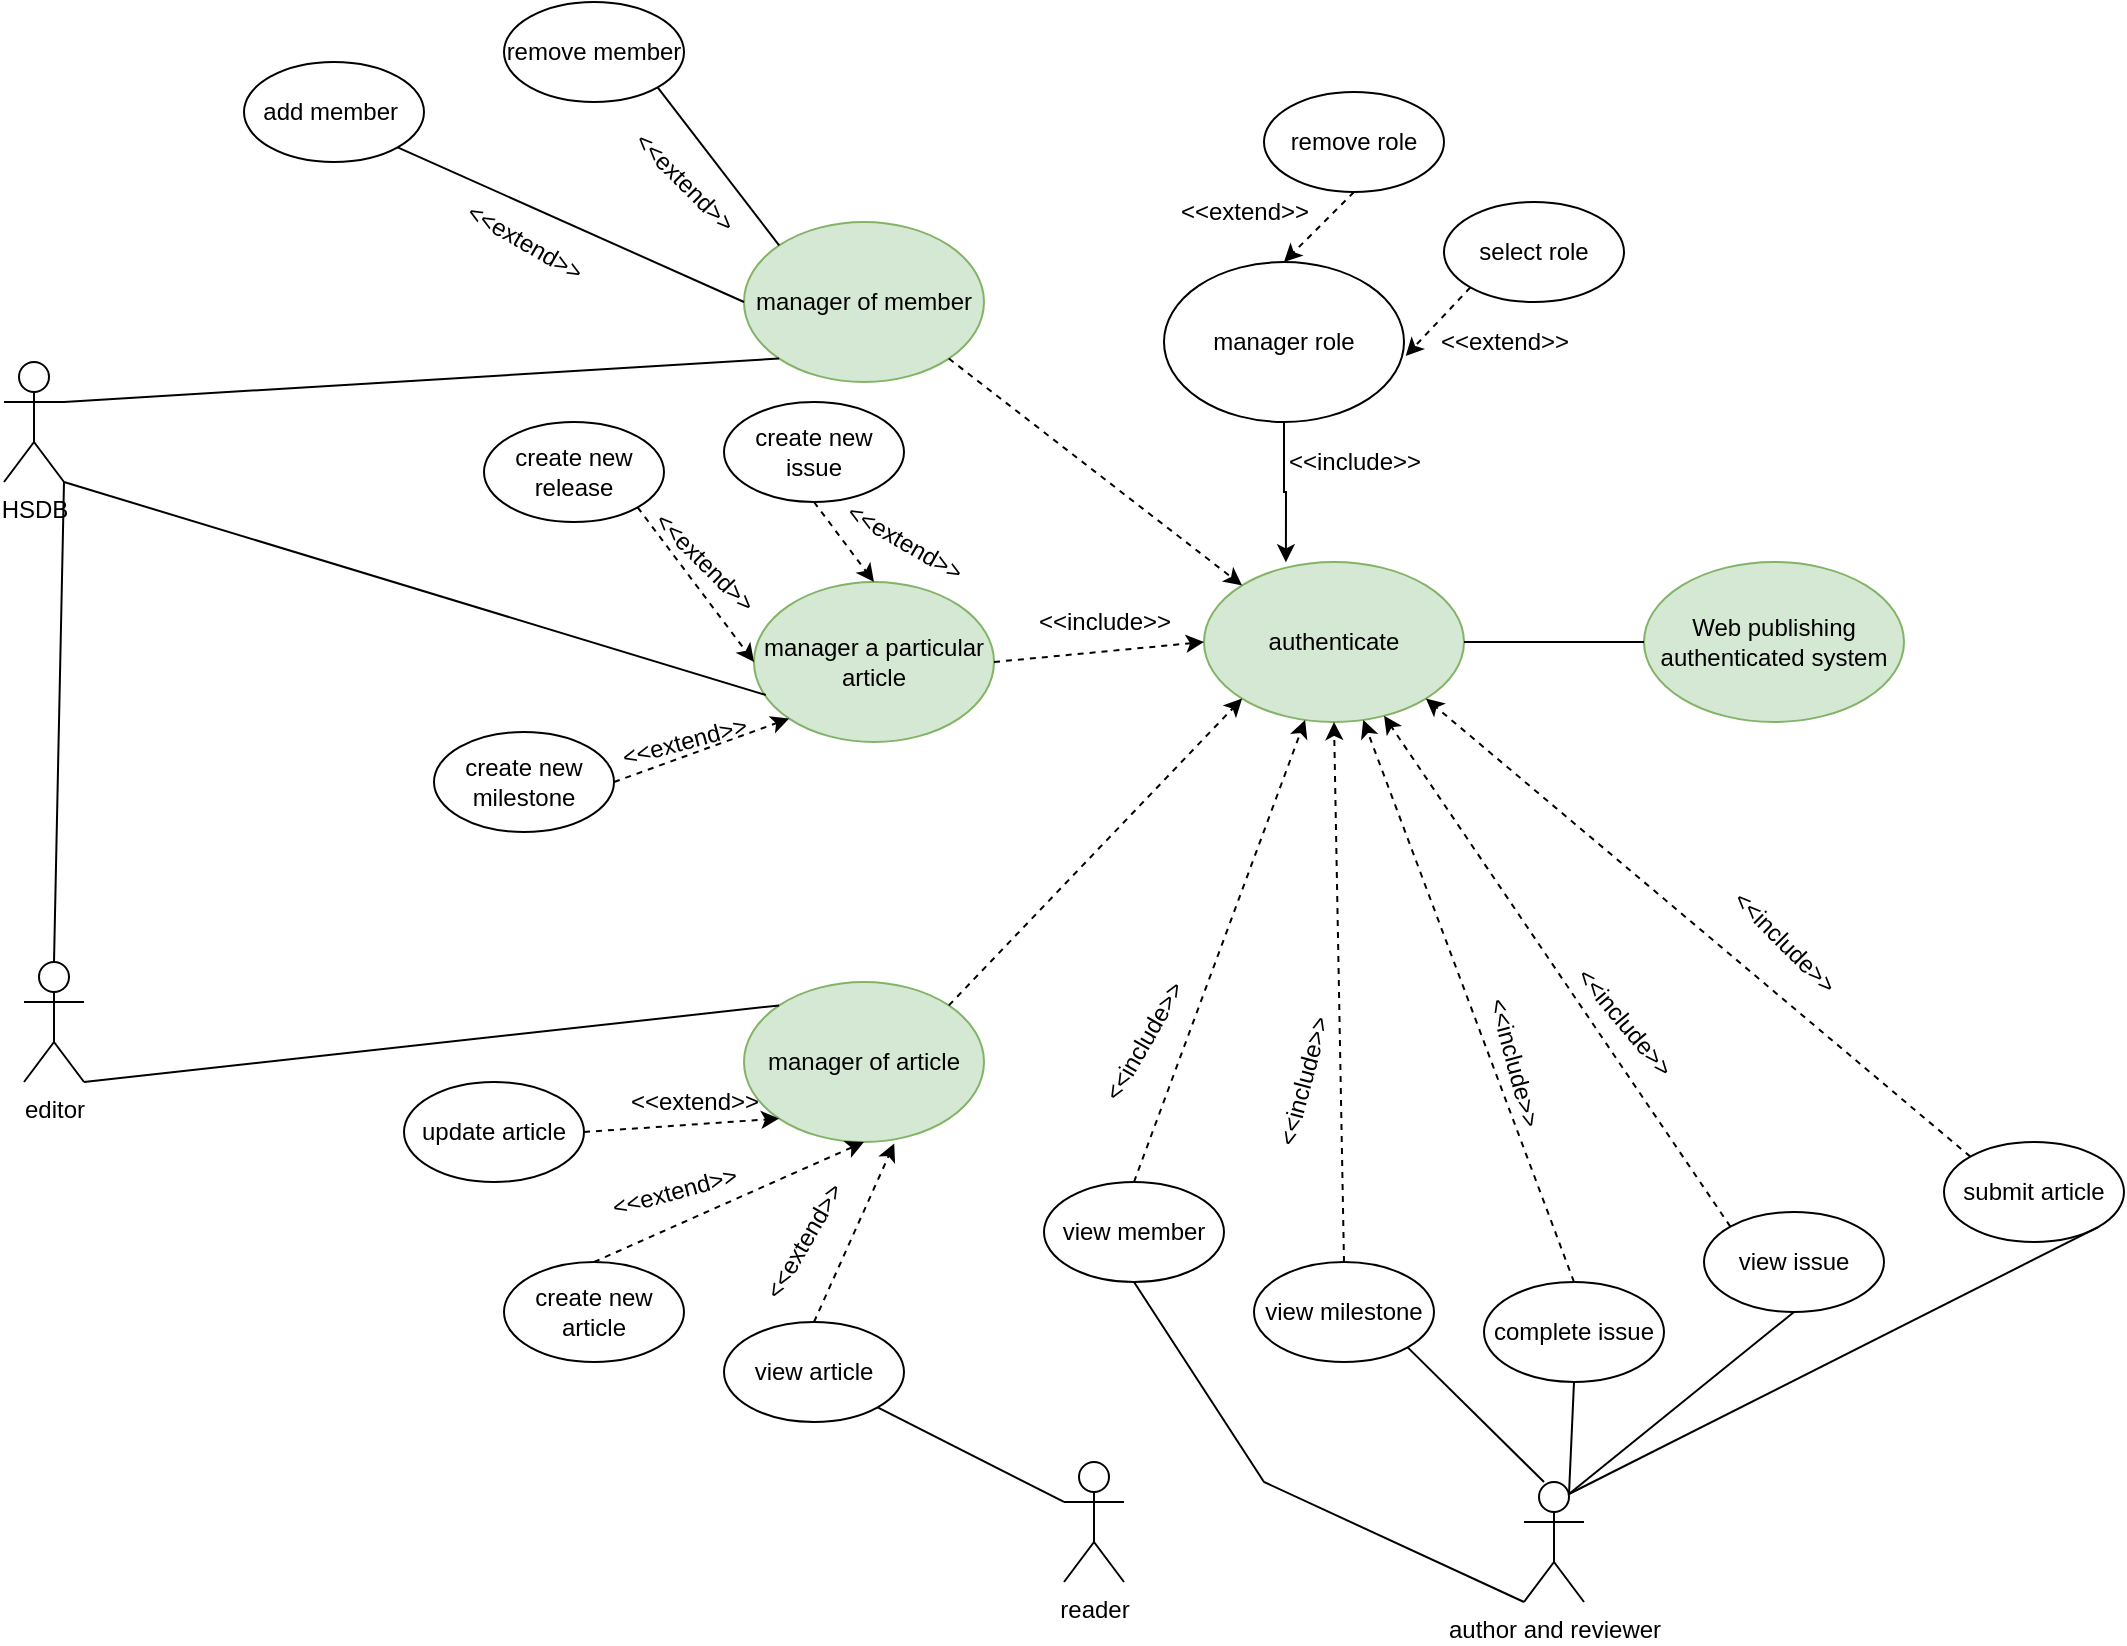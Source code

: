 <mxfile version="16.4.7" type="github">
  <diagram id="RRJbztCQPEPihStisISK" name="Page-1">
    <mxGraphModel dx="1497" dy="1663" grid="1" gridSize="10" guides="1" tooltips="1" connect="1" arrows="1" fold="1" page="1" pageScale="1" pageWidth="1169" pageHeight="827" math="0" shadow="0">
      <root>
        <mxCell id="0" />
        <mxCell id="1" parent="0" />
        <mxCell id="45sW45CUn1RWTs3-UtLl-21" value="authenticate" style="ellipse;whiteSpace=wrap;html=1;fillColor=#d5e8d4;strokeColor=#82b366;" vertex="1" parent="1">
          <mxGeometry x="640" y="260" width="130" height="80" as="geometry" />
        </mxCell>
        <mxCell id="45sW45CUn1RWTs3-UtLl-22" value="manager of member" style="ellipse;whiteSpace=wrap;html=1;fillColor=#d5e8d4;strokeColor=#82b366;" vertex="1" parent="1">
          <mxGeometry x="410" y="90" width="120" height="80" as="geometry" />
        </mxCell>
        <mxCell id="45sW45CUn1RWTs3-UtLl-23" value="manager a particular&lt;br&gt;article" style="ellipse;whiteSpace=wrap;html=1;fillColor=#d5e8d4;strokeColor=#82b366;" vertex="1" parent="1">
          <mxGeometry x="415" y="270" width="120" height="80" as="geometry" />
        </mxCell>
        <mxCell id="45sW45CUn1RWTs3-UtLl-24" value="manager of article" style="ellipse;whiteSpace=wrap;html=1;fillColor=#d5e8d4;strokeColor=#82b366;" vertex="1" parent="1">
          <mxGeometry x="410" y="470" width="120" height="80" as="geometry" />
        </mxCell>
        <mxCell id="45sW45CUn1RWTs3-UtLl-25" value="Web publishing authenticated system" style="ellipse;whiteSpace=wrap;html=1;fillColor=#d5e8d4;strokeColor=#82b366;" vertex="1" parent="1">
          <mxGeometry x="860" y="260" width="130" height="80" as="geometry" />
        </mxCell>
        <mxCell id="45sW45CUn1RWTs3-UtLl-34" value="remove member" style="ellipse;whiteSpace=wrap;html=1;" vertex="1" parent="1">
          <mxGeometry x="290" y="-20" width="90" height="50" as="geometry" />
        </mxCell>
        <mxCell id="45sW45CUn1RWTs3-UtLl-36" value="view article" style="ellipse;whiteSpace=wrap;html=1;" vertex="1" parent="1">
          <mxGeometry x="400" y="640" width="90" height="50" as="geometry" />
        </mxCell>
        <mxCell id="45sW45CUn1RWTs3-UtLl-37" value="add member&amp;nbsp;" style="ellipse;whiteSpace=wrap;html=1;" vertex="1" parent="1">
          <mxGeometry x="160" y="10" width="90" height="50" as="geometry" />
        </mxCell>
        <mxCell id="45sW45CUn1RWTs3-UtLl-38" value="" style="endArrow=none;html=1;rounded=0;entryX=1;entryY=1;entryDx=0;entryDy=0;exitX=0;exitY=0.5;exitDx=0;exitDy=0;" edge="1" parent="1" source="45sW45CUn1RWTs3-UtLl-22" target="45sW45CUn1RWTs3-UtLl-37">
          <mxGeometry width="50" height="50" relative="1" as="geometry">
            <mxPoint x="230" y="120" as="sourcePoint" />
            <mxPoint x="280" y="70" as="targetPoint" />
          </mxGeometry>
        </mxCell>
        <mxCell id="45sW45CUn1RWTs3-UtLl-39" value="" style="endArrow=none;html=1;rounded=0;entryX=1;entryY=1;entryDx=0;entryDy=0;exitX=0;exitY=0;exitDx=0;exitDy=0;" edge="1" parent="1" source="45sW45CUn1RWTs3-UtLl-22" target="45sW45CUn1RWTs3-UtLl-34">
          <mxGeometry width="50" height="50" relative="1" as="geometry">
            <mxPoint x="360" y="80" as="sourcePoint" />
            <mxPoint x="410" y="30" as="targetPoint" />
          </mxGeometry>
        </mxCell>
        <mxCell id="45sW45CUn1RWTs3-UtLl-48" value="" style="endArrow=classic;html=1;rounded=0;strokeColor=default;exitX=1;exitY=0.5;exitDx=0;exitDy=0;entryX=0;entryY=0.5;entryDx=0;entryDy=0;dashed=1;" edge="1" parent="1" source="45sW45CUn1RWTs3-UtLl-23" target="45sW45CUn1RWTs3-UtLl-21">
          <mxGeometry width="50" height="50" relative="1" as="geometry">
            <mxPoint x="590" y="330" as="sourcePoint" />
            <mxPoint x="640" y="280" as="targetPoint" />
          </mxGeometry>
        </mxCell>
        <mxCell id="45sW45CUn1RWTs3-UtLl-49" value="" style="endArrow=classic;html=1;rounded=0;dashed=1;strokeColor=default;entryX=0;entryY=0;entryDx=0;entryDy=0;exitX=1;exitY=1;exitDx=0;exitDy=0;" edge="1" parent="1" source="45sW45CUn1RWTs3-UtLl-22" target="45sW45CUn1RWTs3-UtLl-21">
          <mxGeometry width="50" height="50" relative="1" as="geometry">
            <mxPoint x="530" y="190" as="sourcePoint" />
            <mxPoint x="580" y="140" as="targetPoint" />
          </mxGeometry>
        </mxCell>
        <mxCell id="45sW45CUn1RWTs3-UtLl-50" value="" style="endArrow=classic;html=1;rounded=0;dashed=1;strokeColor=default;entryX=0;entryY=1;entryDx=0;entryDy=0;exitX=1;exitY=0;exitDx=0;exitDy=0;" edge="1" parent="1" source="45sW45CUn1RWTs3-UtLl-24" target="45sW45CUn1RWTs3-UtLl-21">
          <mxGeometry width="50" height="50" relative="1" as="geometry">
            <mxPoint x="585" y="400" as="sourcePoint" />
            <mxPoint x="635" y="350" as="targetPoint" />
          </mxGeometry>
        </mxCell>
        <mxCell id="45sW45CUn1RWTs3-UtLl-54" value="view issue" style="ellipse;whiteSpace=wrap;html=1;" vertex="1" parent="1">
          <mxGeometry x="890" y="585" width="90" height="50" as="geometry" />
        </mxCell>
        <mxCell id="45sW45CUn1RWTs3-UtLl-55" value="view milestone" style="ellipse;whiteSpace=wrap;html=1;" vertex="1" parent="1">
          <mxGeometry x="665" y="610" width="90" height="50" as="geometry" />
        </mxCell>
        <mxCell id="45sW45CUn1RWTs3-UtLl-56" value="view member" style="ellipse;whiteSpace=wrap;html=1;" vertex="1" parent="1">
          <mxGeometry x="560" y="570" width="90" height="50" as="geometry" />
        </mxCell>
        <mxCell id="45sW45CUn1RWTs3-UtLl-57" value="complete issue" style="ellipse;whiteSpace=wrap;html=1;" vertex="1" parent="1">
          <mxGeometry x="780" y="620" width="90" height="50" as="geometry" />
        </mxCell>
        <mxCell id="45sW45CUn1RWTs3-UtLl-59" value="create new article" style="ellipse;whiteSpace=wrap;html=1;" vertex="1" parent="1">
          <mxGeometry x="290" y="610" width="90" height="50" as="geometry" />
        </mxCell>
        <mxCell id="45sW45CUn1RWTs3-UtLl-60" value="update article" style="ellipse;whiteSpace=wrap;html=1;" vertex="1" parent="1">
          <mxGeometry x="240" y="520" width="90" height="50" as="geometry" />
        </mxCell>
        <mxCell id="45sW45CUn1RWTs3-UtLl-63" style="edgeStyle=orthogonalEdgeStyle;rounded=0;orthogonalLoop=1;jettySize=auto;html=1;entryX=0.315;entryY=0.002;entryDx=0;entryDy=0;strokeColor=default;entryPerimeter=0;" edge="1" parent="1" source="45sW45CUn1RWTs3-UtLl-62" target="45sW45CUn1RWTs3-UtLl-21">
          <mxGeometry relative="1" as="geometry" />
        </mxCell>
        <mxCell id="45sW45CUn1RWTs3-UtLl-62" value="manager role" style="ellipse;whiteSpace=wrap;html=1;" vertex="1" parent="1">
          <mxGeometry x="620" y="110" width="120" height="80" as="geometry" />
        </mxCell>
        <mxCell id="45sW45CUn1RWTs3-UtLl-64" value="remove role" style="ellipse;whiteSpace=wrap;html=1;" vertex="1" parent="1">
          <mxGeometry x="670" y="25" width="90" height="50" as="geometry" />
        </mxCell>
        <mxCell id="45sW45CUn1RWTs3-UtLl-65" value="select role" style="ellipse;whiteSpace=wrap;html=1;direction=west;" vertex="1" parent="1">
          <mxGeometry x="760" y="80" width="90" height="50" as="geometry" />
        </mxCell>
        <mxCell id="45sW45CUn1RWTs3-UtLl-66" value="" style="endArrow=classic;html=1;rounded=0;strokeColor=default;entryX=1.007;entryY=0.588;entryDx=0;entryDy=0;entryPerimeter=0;exitX=1;exitY=0;exitDx=0;exitDy=0;dashed=1;" edge="1" parent="1" source="45sW45CUn1RWTs3-UtLl-65" target="45sW45CUn1RWTs3-UtLl-62">
          <mxGeometry width="50" height="50" relative="1" as="geometry">
            <mxPoint x="750" y="180" as="sourcePoint" />
            <mxPoint x="800" y="130" as="targetPoint" />
          </mxGeometry>
        </mxCell>
        <mxCell id="45sW45CUn1RWTs3-UtLl-67" value="" style="endArrow=classic;html=1;rounded=0;strokeColor=default;entryX=0.5;entryY=0;entryDx=0;entryDy=0;exitX=0.5;exitY=1;exitDx=0;exitDy=0;dashed=1;" edge="1" parent="1" source="45sW45CUn1RWTs3-UtLl-64" target="45sW45CUn1RWTs3-UtLl-62">
          <mxGeometry width="50" height="50" relative="1" as="geometry">
            <mxPoint x="630" y="120" as="sourcePoint" />
            <mxPoint x="680" y="70" as="targetPoint" />
          </mxGeometry>
        </mxCell>
        <mxCell id="45sW45CUn1RWTs3-UtLl-68" value="&amp;lt;&amp;lt;extend&amp;gt;&amp;gt;" style="text;html=1;align=center;verticalAlign=middle;resizable=0;points=[];autosize=1;strokeColor=none;fillColor=none;" vertex="1" parent="1">
          <mxGeometry x="750" y="140" width="80" height="20" as="geometry" />
        </mxCell>
        <mxCell id="45sW45CUn1RWTs3-UtLl-69" value="&amp;lt;&amp;lt;extend&amp;gt;&amp;gt;" style="text;html=1;align=center;verticalAlign=middle;resizable=0;points=[];autosize=1;strokeColor=none;fillColor=none;" vertex="1" parent="1">
          <mxGeometry x="620" y="75" width="80" height="20" as="geometry" />
        </mxCell>
        <mxCell id="45sW45CUn1RWTs3-UtLl-75" value="&amp;lt;&amp;lt;include&amp;gt;&amp;gt;" style="text;html=1;align=center;verticalAlign=middle;resizable=0;points=[];autosize=1;strokeColor=none;fillColor=none;" vertex="1" parent="1">
          <mxGeometry x="675" y="200" width="80" height="20" as="geometry" />
        </mxCell>
        <mxCell id="45sW45CUn1RWTs3-UtLl-76" value="create new issue" style="ellipse;whiteSpace=wrap;html=1;" vertex="1" parent="1">
          <mxGeometry x="400" y="180" width="90" height="50" as="geometry" />
        </mxCell>
        <mxCell id="45sW45CUn1RWTs3-UtLl-78" value="create new release" style="ellipse;whiteSpace=wrap;html=1;" vertex="1" parent="1">
          <mxGeometry x="280" y="190" width="90" height="50" as="geometry" />
        </mxCell>
        <mxCell id="45sW45CUn1RWTs3-UtLl-79" value="create new milestone" style="ellipse;whiteSpace=wrap;html=1;" vertex="1" parent="1">
          <mxGeometry x="255" y="345" width="90" height="50" as="geometry" />
        </mxCell>
        <mxCell id="45sW45CUn1RWTs3-UtLl-80" value="" style="endArrow=classic;html=1;rounded=0;dashed=1;strokeColor=default;entryX=0;entryY=1;entryDx=0;entryDy=0;exitX=1;exitY=0.5;exitDx=0;exitDy=0;" edge="1" parent="1" source="45sW45CUn1RWTs3-UtLl-79" target="45sW45CUn1RWTs3-UtLl-23">
          <mxGeometry width="50" height="50" relative="1" as="geometry">
            <mxPoint x="380" y="350" as="sourcePoint" />
            <mxPoint x="430" y="300" as="targetPoint" />
          </mxGeometry>
        </mxCell>
        <mxCell id="45sW45CUn1RWTs3-UtLl-81" value="" style="endArrow=classic;html=1;rounded=0;dashed=1;strokeColor=default;exitX=1;exitY=1;exitDx=0;exitDy=0;entryX=0;entryY=0.5;entryDx=0;entryDy=0;" edge="1" parent="1" source="45sW45CUn1RWTs3-UtLl-78" target="45sW45CUn1RWTs3-UtLl-23">
          <mxGeometry width="50" height="50" relative="1" as="geometry">
            <mxPoint x="370" y="310" as="sourcePoint" />
            <mxPoint x="420" y="260" as="targetPoint" />
          </mxGeometry>
        </mxCell>
        <mxCell id="45sW45CUn1RWTs3-UtLl-82" value="" style="endArrow=classic;html=1;rounded=0;dashed=1;strokeColor=default;entryX=0.5;entryY=0;entryDx=0;entryDy=0;exitX=0.5;exitY=1;exitDx=0;exitDy=0;" edge="1" parent="1" source="45sW45CUn1RWTs3-UtLl-76" target="45sW45CUn1RWTs3-UtLl-23">
          <mxGeometry width="50" height="50" relative="1" as="geometry">
            <mxPoint x="410" y="280" as="sourcePoint" />
            <mxPoint x="460" y="230" as="targetPoint" />
          </mxGeometry>
        </mxCell>
        <mxCell id="45sW45CUn1RWTs3-UtLl-83" value="&amp;lt;&amp;lt;extend&amp;gt;&amp;gt;" style="text;html=1;align=center;verticalAlign=middle;resizable=0;points=[];autosize=1;strokeColor=none;fillColor=none;rotation=30;" vertex="1" parent="1">
          <mxGeometry x="260" y="90" width="80" height="20" as="geometry" />
        </mxCell>
        <mxCell id="45sW45CUn1RWTs3-UtLl-84" value="&amp;lt;&amp;lt;include&amp;gt;&amp;gt;" style="text;html=1;align=center;verticalAlign=middle;resizable=0;points=[];autosize=1;strokeColor=none;fillColor=none;" vertex="1" parent="1">
          <mxGeometry x="550" y="280" width="80" height="20" as="geometry" />
        </mxCell>
        <mxCell id="45sW45CUn1RWTs3-UtLl-85" value="HSDB" style="shape=umlActor;verticalLabelPosition=bottom;verticalAlign=top;html=1;outlineConnect=0;" vertex="1" parent="1">
          <mxGeometry x="40" y="160" width="30" height="60" as="geometry" />
        </mxCell>
        <mxCell id="45sW45CUn1RWTs3-UtLl-86" value="editor" style="shape=umlActor;verticalLabelPosition=bottom;verticalAlign=top;html=1;outlineConnect=0;" vertex="1" parent="1">
          <mxGeometry x="50" y="460" width="30" height="60" as="geometry" />
        </mxCell>
        <mxCell id="45sW45CUn1RWTs3-UtLl-91" value="" style="endArrow=none;html=1;rounded=0;strokeColor=default;exitX=0.5;exitY=0;exitDx=0;exitDy=0;exitPerimeter=0;entryX=1;entryY=1;entryDx=0;entryDy=0;entryPerimeter=0;" edge="1" parent="1" source="45sW45CUn1RWTs3-UtLl-86" target="45sW45CUn1RWTs3-UtLl-85">
          <mxGeometry width="50" height="50" relative="1" as="geometry">
            <mxPoint x="50" y="270" as="sourcePoint" />
            <mxPoint x="100" y="220" as="targetPoint" />
          </mxGeometry>
        </mxCell>
        <mxCell id="45sW45CUn1RWTs3-UtLl-92" value="" style="endArrow=none;html=1;rounded=0;strokeColor=default;entryX=0.049;entryY=0.706;entryDx=0;entryDy=0;entryPerimeter=0;exitX=1;exitY=1;exitDx=0;exitDy=0;exitPerimeter=0;" edge="1" parent="1" source="45sW45CUn1RWTs3-UtLl-85" target="45sW45CUn1RWTs3-UtLl-23">
          <mxGeometry width="50" height="50" relative="1" as="geometry">
            <mxPoint x="80" y="260" as="sourcePoint" />
            <mxPoint x="130" y="210" as="targetPoint" />
          </mxGeometry>
        </mxCell>
        <mxCell id="45sW45CUn1RWTs3-UtLl-93" value="" style="endArrow=none;html=1;rounded=0;strokeColor=default;entryX=0;entryY=1;entryDx=0;entryDy=0;" edge="1" parent="1" target="45sW45CUn1RWTs3-UtLl-22">
          <mxGeometry width="50" height="50" relative="1" as="geometry">
            <mxPoint x="70" y="180" as="sourcePoint" />
            <mxPoint x="120" y="130" as="targetPoint" />
          </mxGeometry>
        </mxCell>
        <mxCell id="45sW45CUn1RWTs3-UtLl-95" value="" style="endArrow=none;html=1;rounded=0;strokeColor=default;exitX=1;exitY=1;exitDx=0;exitDy=0;exitPerimeter=0;entryX=0;entryY=0;entryDx=0;entryDy=0;" edge="1" parent="1" source="45sW45CUn1RWTs3-UtLl-86" target="45sW45CUn1RWTs3-UtLl-24">
          <mxGeometry width="50" height="50" relative="1" as="geometry">
            <mxPoint x="130" y="570" as="sourcePoint" />
            <mxPoint x="180" y="520" as="targetPoint" />
          </mxGeometry>
        </mxCell>
        <mxCell id="45sW45CUn1RWTs3-UtLl-101" value="&amp;lt;&amp;lt;extend&amp;gt;&amp;gt;" style="text;html=1;align=center;verticalAlign=middle;resizable=0;points=[];autosize=1;strokeColor=none;fillColor=none;rotation=45;" vertex="1" parent="1">
          <mxGeometry x="340" y="60" width="80" height="20" as="geometry" />
        </mxCell>
        <mxCell id="45sW45CUn1RWTs3-UtLl-103" value="&amp;lt;&amp;lt;extend&amp;gt;&amp;gt;" style="text;html=1;align=center;verticalAlign=middle;resizable=0;points=[];autosize=1;strokeColor=none;fillColor=none;rotation=-15;" vertex="1" parent="1">
          <mxGeometry x="340" y="340" width="80" height="20" as="geometry" />
        </mxCell>
        <mxCell id="45sW45CUn1RWTs3-UtLl-104" value="&amp;lt;&amp;lt;extend&amp;gt;&amp;gt;" style="text;html=1;align=center;verticalAlign=middle;resizable=0;points=[];autosize=1;strokeColor=none;fillColor=none;rotation=45;" vertex="1" parent="1">
          <mxGeometry x="350" y="250" width="80" height="20" as="geometry" />
        </mxCell>
        <mxCell id="45sW45CUn1RWTs3-UtLl-105" value="&amp;lt;&amp;lt;extend&amp;gt;&amp;gt;" style="text;html=1;align=center;verticalAlign=middle;resizable=0;points=[];autosize=1;strokeColor=none;fillColor=none;rotation=30;" vertex="1" parent="1">
          <mxGeometry x="450" y="240" width="80" height="20" as="geometry" />
        </mxCell>
        <mxCell id="45sW45CUn1RWTs3-UtLl-106" value="" style="endArrow=classic;html=1;rounded=0;strokeColor=default;exitX=1;exitY=0.5;exitDx=0;exitDy=0;entryX=0;entryY=1;entryDx=0;entryDy=0;dashed=1;" edge="1" parent="1" source="45sW45CUn1RWTs3-UtLl-60" target="45sW45CUn1RWTs3-UtLl-24">
          <mxGeometry width="50" height="50" relative="1" as="geometry">
            <mxPoint x="360" y="560" as="sourcePoint" />
            <mxPoint x="410" y="510" as="targetPoint" />
          </mxGeometry>
        </mxCell>
        <mxCell id="45sW45CUn1RWTs3-UtLl-107" value="" style="endArrow=classic;html=1;rounded=0;strokeColor=default;entryX=0.5;entryY=1;entryDx=0;entryDy=0;dashed=1;exitX=0.5;exitY=0;exitDx=0;exitDy=0;" edge="1" parent="1" source="45sW45CUn1RWTs3-UtLl-59" target="45sW45CUn1RWTs3-UtLl-24">
          <mxGeometry width="50" height="50" relative="1" as="geometry">
            <mxPoint x="450" y="590" as="sourcePoint" />
            <mxPoint x="500" y="540" as="targetPoint" />
          </mxGeometry>
        </mxCell>
        <mxCell id="45sW45CUn1RWTs3-UtLl-108" value="&amp;lt;&amp;lt;extend&amp;gt;&amp;gt;" style="text;html=1;align=center;verticalAlign=middle;resizable=0;points=[];autosize=1;strokeColor=none;fillColor=none;" vertex="1" parent="1">
          <mxGeometry x="345" y="520" width="80" height="20" as="geometry" />
        </mxCell>
        <mxCell id="45sW45CUn1RWTs3-UtLl-109" value="&amp;lt;&amp;lt;extend&amp;gt;&amp;gt;" style="text;html=1;align=center;verticalAlign=middle;resizable=0;points=[];autosize=1;strokeColor=none;fillColor=none;rotation=-15;" vertex="1" parent="1">
          <mxGeometry x="335" y="565" width="80" height="20" as="geometry" />
        </mxCell>
        <mxCell id="45sW45CUn1RWTs3-UtLl-111" value="submit article" style="ellipse;whiteSpace=wrap;html=1;" vertex="1" parent="1">
          <mxGeometry x="1010" y="550" width="90" height="50" as="geometry" />
        </mxCell>
        <mxCell id="45sW45CUn1RWTs3-UtLl-121" value="" style="endArrow=classic;html=1;rounded=0;dashed=1;strokeColor=default;exitX=0.5;exitY=0;exitDx=0;exitDy=0;" edge="1" parent="1" source="45sW45CUn1RWTs3-UtLl-56" target="45sW45CUn1RWTs3-UtLl-21">
          <mxGeometry width="50" height="50" relative="1" as="geometry">
            <mxPoint x="590" y="550" as="sourcePoint" />
            <mxPoint x="640" y="500" as="targetPoint" />
          </mxGeometry>
        </mxCell>
        <mxCell id="45sW45CUn1RWTs3-UtLl-122" value="" style="endArrow=classic;html=1;rounded=0;dashed=1;strokeColor=default;entryX=0.5;entryY=1;entryDx=0;entryDy=0;exitX=0.5;exitY=0;exitDx=0;exitDy=0;" edge="1" parent="1" source="45sW45CUn1RWTs3-UtLl-55" target="45sW45CUn1RWTs3-UtLl-21">
          <mxGeometry width="50" height="50" relative="1" as="geometry">
            <mxPoint x="690" y="570" as="sourcePoint" />
            <mxPoint x="740" y="520" as="targetPoint" />
          </mxGeometry>
        </mxCell>
        <mxCell id="45sW45CUn1RWTs3-UtLl-123" value="" style="endArrow=classic;html=1;rounded=0;dashed=1;strokeColor=default;exitX=0.5;exitY=0;exitDx=0;exitDy=0;" edge="1" parent="1" source="45sW45CUn1RWTs3-UtLl-57" target="45sW45CUn1RWTs3-UtLl-21">
          <mxGeometry width="50" height="50" relative="1" as="geometry">
            <mxPoint x="800" y="555" as="sourcePoint" />
            <mxPoint x="850" y="505" as="targetPoint" />
          </mxGeometry>
        </mxCell>
        <mxCell id="45sW45CUn1RWTs3-UtLl-124" value="" style="endArrow=classic;html=1;rounded=0;dashed=1;strokeColor=default;exitX=0;exitY=0;exitDx=0;exitDy=0;" edge="1" parent="1" source="45sW45CUn1RWTs3-UtLl-54" target="45sW45CUn1RWTs3-UtLl-21">
          <mxGeometry width="50" height="50" relative="1" as="geometry">
            <mxPoint x="900" y="510" as="sourcePoint" />
            <mxPoint x="950" y="460" as="targetPoint" />
          </mxGeometry>
        </mxCell>
        <mxCell id="45sW45CUn1RWTs3-UtLl-125" value="" style="endArrow=classic;html=1;rounded=0;dashed=1;strokeColor=default;entryX=1;entryY=1;entryDx=0;entryDy=0;exitX=0;exitY=0;exitDx=0;exitDy=0;" edge="1" parent="1" source="45sW45CUn1RWTs3-UtLl-111" target="45sW45CUn1RWTs3-UtLl-21">
          <mxGeometry width="50" height="50" relative="1" as="geometry">
            <mxPoint x="990" y="500" as="sourcePoint" />
            <mxPoint x="1040" y="450" as="targetPoint" />
          </mxGeometry>
        </mxCell>
        <mxCell id="45sW45CUn1RWTs3-UtLl-127" value="&amp;lt;&amp;lt;include&amp;gt;&amp;gt;" style="text;html=1;align=center;verticalAlign=middle;resizable=0;points=[];autosize=1;strokeColor=none;fillColor=none;rotation=45;" vertex="1" parent="1">
          <mxGeometry x="890" y="440" width="80" height="20" as="geometry" />
        </mxCell>
        <mxCell id="45sW45CUn1RWTs3-UtLl-128" value="&amp;lt;&amp;lt;include&amp;gt;&amp;gt;" style="text;html=1;align=center;verticalAlign=middle;resizable=0;points=[];autosize=1;strokeColor=none;fillColor=none;rotation=50;" vertex="1" parent="1">
          <mxGeometry x="810" y="480" width="80" height="20" as="geometry" />
        </mxCell>
        <mxCell id="45sW45CUn1RWTs3-UtLl-129" value="&amp;lt;&amp;lt;include&amp;gt;&amp;gt;" style="text;html=1;align=center;verticalAlign=middle;resizable=0;points=[];autosize=1;strokeColor=none;fillColor=none;rotation=75;" vertex="1" parent="1">
          <mxGeometry x="755" y="500" width="80" height="20" as="geometry" />
        </mxCell>
        <mxCell id="45sW45CUn1RWTs3-UtLl-130" value="&amp;lt;&amp;lt;include&amp;gt;&amp;gt;" style="text;html=1;align=center;verticalAlign=middle;resizable=0;points=[];autosize=1;strokeColor=none;fillColor=none;rotation=-75;" vertex="1" parent="1">
          <mxGeometry x="650" y="510" width="80" height="20" as="geometry" />
        </mxCell>
        <mxCell id="45sW45CUn1RWTs3-UtLl-131" value="&amp;lt;&amp;lt;include&amp;gt;&amp;gt;" style="text;html=1;align=center;verticalAlign=middle;resizable=0;points=[];autosize=1;strokeColor=none;fillColor=none;rotation=-60;" vertex="1" parent="1">
          <mxGeometry x="570" y="490" width="80" height="20" as="geometry" />
        </mxCell>
        <mxCell id="45sW45CUn1RWTs3-UtLl-132" value="" style="endArrow=none;html=1;rounded=0;strokeColor=default;exitX=1;exitY=0.5;exitDx=0;exitDy=0;entryX=0;entryY=0.5;entryDx=0;entryDy=0;" edge="1" parent="1" source="45sW45CUn1RWTs3-UtLl-21" target="45sW45CUn1RWTs3-UtLl-25">
          <mxGeometry width="50" height="50" relative="1" as="geometry">
            <mxPoint x="790" y="320" as="sourcePoint" />
            <mxPoint x="840" y="270" as="targetPoint" />
          </mxGeometry>
        </mxCell>
        <mxCell id="45sW45CUn1RWTs3-UtLl-134" value="author and reviewer" style="shape=umlActor;verticalLabelPosition=bottom;verticalAlign=top;html=1;outlineConnect=0;" vertex="1" parent="1">
          <mxGeometry x="800" y="720" width="30" height="60" as="geometry" />
        </mxCell>
        <mxCell id="45sW45CUn1RWTs3-UtLl-136" value="reader" style="shape=umlActor;verticalLabelPosition=bottom;verticalAlign=top;html=1;outlineConnect=0;" vertex="1" parent="1">
          <mxGeometry x="570" y="710" width="30" height="60" as="geometry" />
        </mxCell>
        <mxCell id="45sW45CUn1RWTs3-UtLl-138" value="" style="endArrow=classic;html=1;rounded=0;strokeColor=default;dashed=1;entryX=0.626;entryY=1.009;entryDx=0;entryDy=0;entryPerimeter=0;exitX=0.5;exitY=0;exitDx=0;exitDy=0;" edge="1" parent="1" source="45sW45CUn1RWTs3-UtLl-36" target="45sW45CUn1RWTs3-UtLl-24">
          <mxGeometry width="50" height="50" relative="1" as="geometry">
            <mxPoint x="450" y="620" as="sourcePoint" />
            <mxPoint x="500" y="570" as="targetPoint" />
          </mxGeometry>
        </mxCell>
        <mxCell id="45sW45CUn1RWTs3-UtLl-139" value="&amp;lt;&amp;lt;extend&amp;gt;&amp;gt;" style="text;html=1;align=center;verticalAlign=middle;resizable=0;points=[];autosize=1;strokeColor=none;fillColor=none;rotation=-60;" vertex="1" parent="1">
          <mxGeometry x="400" y="590" width="80" height="20" as="geometry" />
        </mxCell>
        <mxCell id="45sW45CUn1RWTs3-UtLl-142" value="" style="endArrow=none;html=1;rounded=0;strokeColor=default;entryX=1;entryY=1;entryDx=0;entryDy=0;exitX=0;exitY=0.333;exitDx=0;exitDy=0;exitPerimeter=0;" edge="1" parent="1" source="45sW45CUn1RWTs3-UtLl-136" target="45sW45CUn1RWTs3-UtLl-36">
          <mxGeometry width="50" height="50" relative="1" as="geometry">
            <mxPoint x="490" y="760" as="sourcePoint" />
            <mxPoint x="540" y="710" as="targetPoint" />
          </mxGeometry>
        </mxCell>
        <mxCell id="45sW45CUn1RWTs3-UtLl-144" value="" style="endArrow=none;html=1;rounded=0;strokeColor=default;entryX=0.5;entryY=1;entryDx=0;entryDy=0;exitX=0;exitY=1;exitDx=0;exitDy=0;exitPerimeter=0;" edge="1" parent="1" source="45sW45CUn1RWTs3-UtLl-134" target="45sW45CUn1RWTs3-UtLl-56">
          <mxGeometry width="50" height="50" relative="1" as="geometry">
            <mxPoint x="620" y="740" as="sourcePoint" />
            <mxPoint x="670" y="690" as="targetPoint" />
            <Array as="points">
              <mxPoint x="670" y="720" />
            </Array>
          </mxGeometry>
        </mxCell>
        <mxCell id="45sW45CUn1RWTs3-UtLl-145" value="" style="endArrow=none;html=1;rounded=0;strokeColor=default;entryX=1;entryY=1;entryDx=0;entryDy=0;" edge="1" parent="1" target="45sW45CUn1RWTs3-UtLl-55">
          <mxGeometry width="50" height="50" relative="1" as="geometry">
            <mxPoint x="810" y="720" as="sourcePoint" />
            <mxPoint x="720" y="730" as="targetPoint" />
            <Array as="points">
              <mxPoint x="810" y="720" />
            </Array>
          </mxGeometry>
        </mxCell>
        <mxCell id="45sW45CUn1RWTs3-UtLl-147" value="" style="endArrow=none;html=1;rounded=0;strokeColor=default;entryX=0.5;entryY=1;entryDx=0;entryDy=0;exitX=0.75;exitY=0.1;exitDx=0;exitDy=0;exitPerimeter=0;" edge="1" parent="1" source="45sW45CUn1RWTs3-UtLl-134" target="45sW45CUn1RWTs3-UtLl-57">
          <mxGeometry width="50" height="50" relative="1" as="geometry">
            <mxPoint x="860" y="750" as="sourcePoint" />
            <mxPoint x="910" y="700" as="targetPoint" />
          </mxGeometry>
        </mxCell>
        <mxCell id="45sW45CUn1RWTs3-UtLl-148" value="" style="endArrow=none;html=1;rounded=0;strokeColor=default;exitX=0.75;exitY=0.1;exitDx=0;exitDy=0;exitPerimeter=0;entryX=0.5;entryY=1;entryDx=0;entryDy=0;" edge="1" parent="1" source="45sW45CUn1RWTs3-UtLl-134" target="45sW45CUn1RWTs3-UtLl-54">
          <mxGeometry width="50" height="50" relative="1" as="geometry">
            <mxPoint x="900" y="750" as="sourcePoint" />
            <mxPoint x="950" y="700" as="targetPoint" />
          </mxGeometry>
        </mxCell>
        <mxCell id="45sW45CUn1RWTs3-UtLl-149" value="" style="endArrow=none;html=1;rounded=0;strokeColor=default;exitX=0.75;exitY=0.1;exitDx=0;exitDy=0;exitPerimeter=0;entryX=1;entryY=1;entryDx=0;entryDy=0;" edge="1" parent="1" source="45sW45CUn1RWTs3-UtLl-134" target="45sW45CUn1RWTs3-UtLl-111">
          <mxGeometry width="50" height="50" relative="1" as="geometry">
            <mxPoint x="890" y="760" as="sourcePoint" />
            <mxPoint x="940" y="710" as="targetPoint" />
          </mxGeometry>
        </mxCell>
      </root>
    </mxGraphModel>
  </diagram>
</mxfile>
